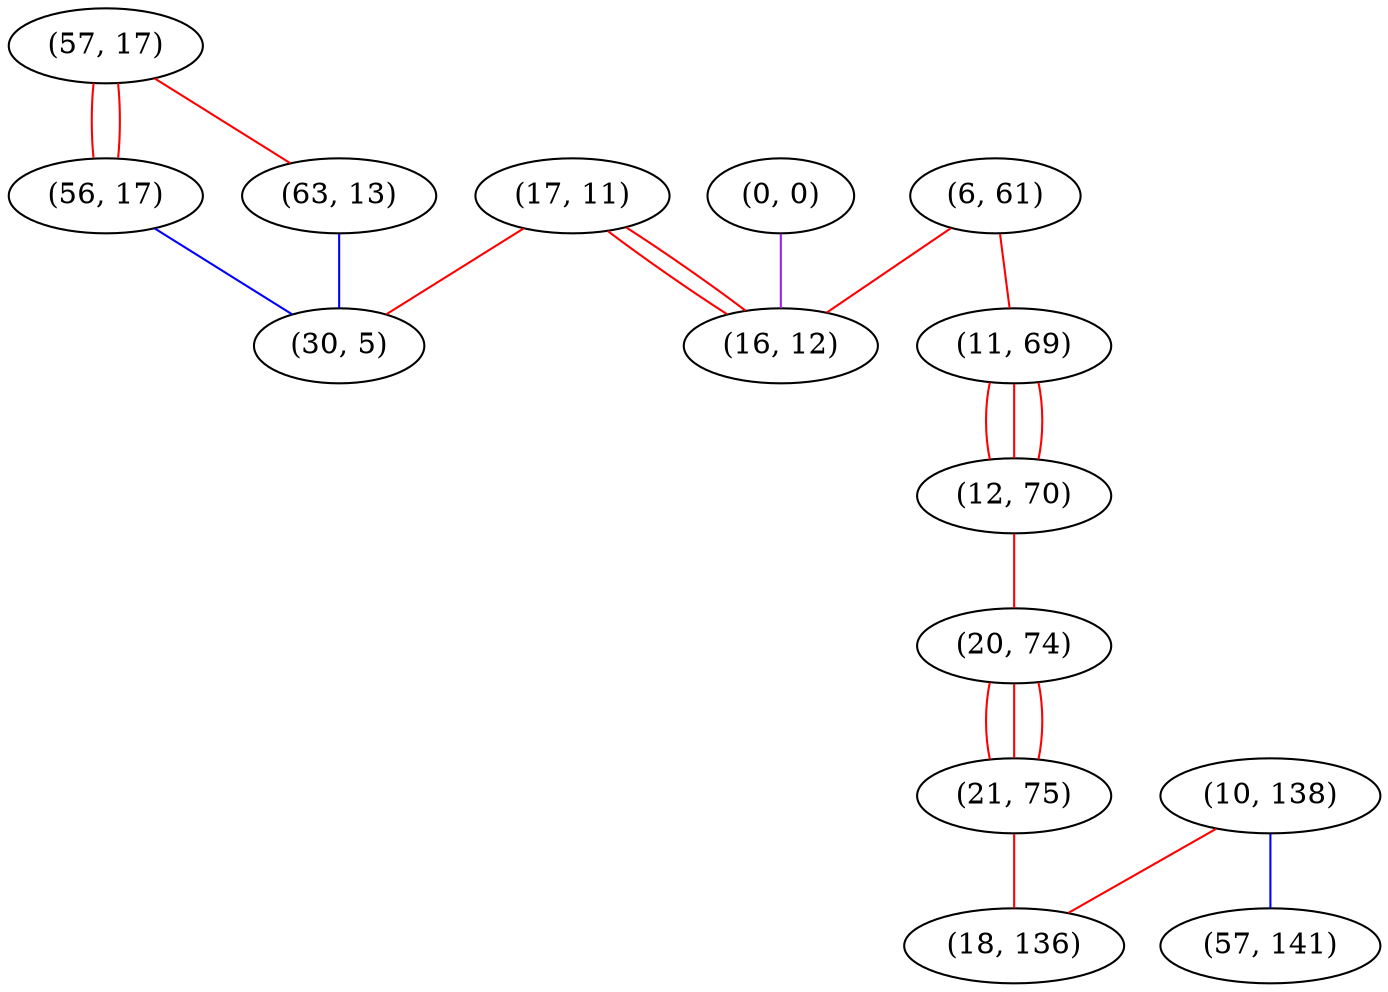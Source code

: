 graph "" {
"(17, 11)";
"(57, 17)";
"(6, 61)";
"(11, 69)";
"(56, 17)";
"(10, 138)";
"(57, 141)";
"(12, 70)";
"(0, 0)";
"(20, 74)";
"(63, 13)";
"(30, 5)";
"(21, 75)";
"(18, 136)";
"(16, 12)";
"(17, 11)" -- "(30, 5)"  [color=red, key=0, weight=1];
"(17, 11)" -- "(16, 12)"  [color=red, key=0, weight=1];
"(17, 11)" -- "(16, 12)"  [color=red, key=1, weight=1];
"(57, 17)" -- "(56, 17)"  [color=red, key=0, weight=1];
"(57, 17)" -- "(56, 17)"  [color=red, key=1, weight=1];
"(57, 17)" -- "(63, 13)"  [color=red, key=0, weight=1];
"(6, 61)" -- "(16, 12)"  [color=red, key=0, weight=1];
"(6, 61)" -- "(11, 69)"  [color=red, key=0, weight=1];
"(11, 69)" -- "(12, 70)"  [color=red, key=0, weight=1];
"(11, 69)" -- "(12, 70)"  [color=red, key=1, weight=1];
"(11, 69)" -- "(12, 70)"  [color=red, key=2, weight=1];
"(56, 17)" -- "(30, 5)"  [color=blue, key=0, weight=3];
"(10, 138)" -- "(18, 136)"  [color=red, key=0, weight=1];
"(10, 138)" -- "(57, 141)"  [color=blue, key=0, weight=3];
"(12, 70)" -- "(20, 74)"  [color=red, key=0, weight=1];
"(0, 0)" -- "(16, 12)"  [color=purple, key=0, weight=4];
"(20, 74)" -- "(21, 75)"  [color=red, key=0, weight=1];
"(20, 74)" -- "(21, 75)"  [color=red, key=1, weight=1];
"(20, 74)" -- "(21, 75)"  [color=red, key=2, weight=1];
"(63, 13)" -- "(30, 5)"  [color=blue, key=0, weight=3];
"(21, 75)" -- "(18, 136)"  [color=red, key=0, weight=1];
}
